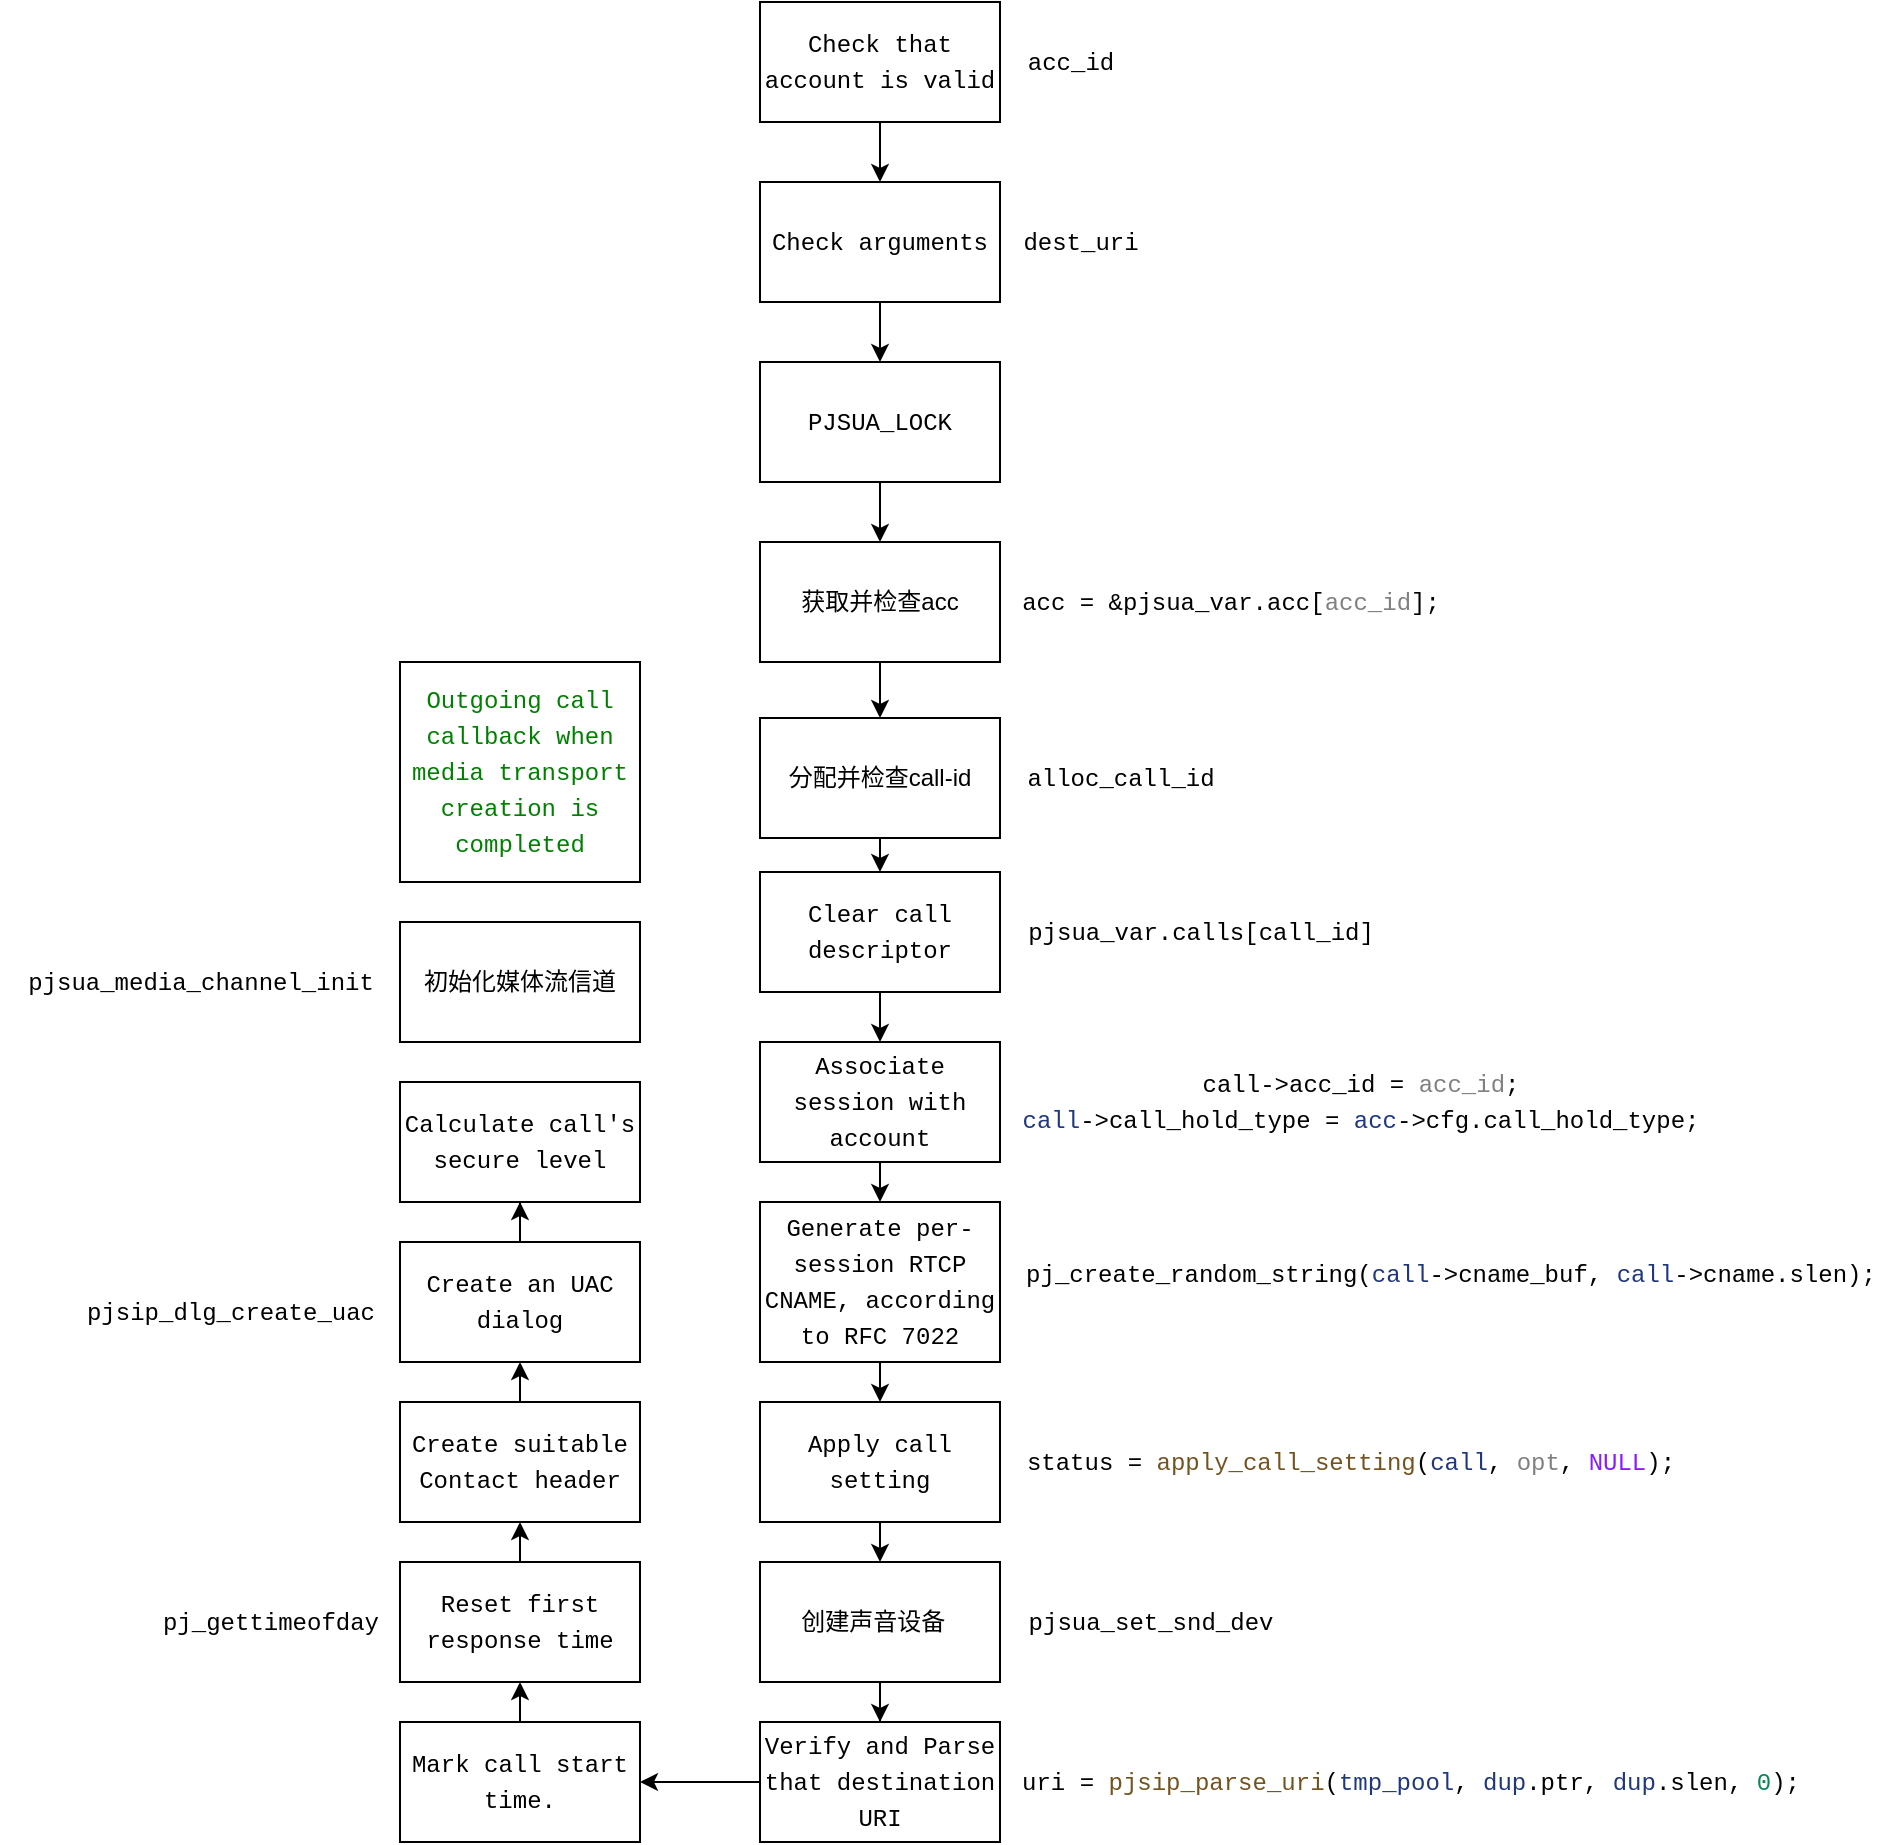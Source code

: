 <mxfile version="23.0.2" type="device">
  <diagram name="第 1 页" id="1MJY-K0O8pv3mbvC8SUG">
    <mxGraphModel dx="2998" dy="1113" grid="1" gridSize="10" guides="1" tooltips="1" connect="1" arrows="1" fold="1" page="1" pageScale="1" pageWidth="827" pageHeight="1169" math="0" shadow="0">
      <root>
        <mxCell id="0" />
        <mxCell id="1" parent="0" />
        <mxCell id="N3EoBCBhOJMtYulJdJZf-1" style="edgeStyle=orthogonalEdgeStyle;rounded=0;orthogonalLoop=1;jettySize=auto;html=1;exitX=0.5;exitY=1;exitDx=0;exitDy=0;entryX=0.5;entryY=0;entryDx=0;entryDy=0;" edge="1" parent="1" source="N3EoBCBhOJMtYulJdJZf-2" target="N3EoBCBhOJMtYulJdJZf-4">
          <mxGeometry relative="1" as="geometry" />
        </mxCell>
        <mxCell id="N3EoBCBhOJMtYulJdJZf-2" value="&lt;div style=&quot;background-color: rgb(255, 255, 255); font-family: Menlo, Monaco, &amp;quot;Courier New&amp;quot;, monospace; line-height: 18px;&quot;&gt;Check that account is valid&lt;/div&gt;" style="rounded=0;whiteSpace=wrap;html=1;" vertex="1" parent="1">
          <mxGeometry x="330" y="90" width="120" height="60" as="geometry" />
        </mxCell>
        <mxCell id="N3EoBCBhOJMtYulJdJZf-3" value="" style="edgeStyle=orthogonalEdgeStyle;rounded=0;orthogonalLoop=1;jettySize=auto;html=1;" edge="1" parent="1" source="N3EoBCBhOJMtYulJdJZf-4" target="N3EoBCBhOJMtYulJdJZf-8">
          <mxGeometry relative="1" as="geometry" />
        </mxCell>
        <mxCell id="N3EoBCBhOJMtYulJdJZf-4" value="&lt;div style=&quot;background-color: rgb(255, 255, 255); font-family: Menlo, Monaco, &amp;quot;Courier New&amp;quot;, monospace; line-height: 18px;&quot;&gt;Check arguments&lt;/div&gt;" style="rounded=0;whiteSpace=wrap;html=1;" vertex="1" parent="1">
          <mxGeometry x="330" y="180" width="120" height="60" as="geometry" />
        </mxCell>
        <mxCell id="N3EoBCBhOJMtYulJdJZf-5" value="&lt;div style=&quot;background-color: rgb(255, 255, 255); font-family: Menlo, Monaco, &amp;quot;Courier New&amp;quot;, monospace; line-height: 18px;&quot;&gt;acc_id&lt;/div&gt;" style="text;html=1;align=center;verticalAlign=middle;resizable=0;points=[];autosize=1;strokeColor=none;fillColor=none;" vertex="1" parent="1">
          <mxGeometry x="450" y="105" width="70" height="30" as="geometry" />
        </mxCell>
        <mxCell id="N3EoBCBhOJMtYulJdJZf-6" value="&lt;div style=&quot;background-color: rgb(255, 255, 255); font-family: Menlo, Monaco, &amp;quot;Courier New&amp;quot;, monospace; line-height: 18px;&quot;&gt;dest_uri&lt;/div&gt;" style="text;html=1;align=center;verticalAlign=middle;resizable=0;points=[];autosize=1;strokeColor=none;fillColor=none;" vertex="1" parent="1">
          <mxGeometry x="450" y="195" width="80" height="30" as="geometry" />
        </mxCell>
        <mxCell id="N3EoBCBhOJMtYulJdJZf-7" value="" style="edgeStyle=orthogonalEdgeStyle;rounded=0;orthogonalLoop=1;jettySize=auto;html=1;" edge="1" parent="1" source="N3EoBCBhOJMtYulJdJZf-8" target="N3EoBCBhOJMtYulJdJZf-10">
          <mxGeometry relative="1" as="geometry" />
        </mxCell>
        <mxCell id="N3EoBCBhOJMtYulJdJZf-8" value="&lt;div style=&quot;background-color: rgb(255, 255, 255); font-family: Menlo, Monaco, &amp;quot;Courier New&amp;quot;, monospace; line-height: 18px;&quot;&gt;PJSUA_LOCK&lt;/div&gt;" style="whiteSpace=wrap;html=1;rounded=0;" vertex="1" parent="1">
          <mxGeometry x="330" y="270" width="120" height="60" as="geometry" />
        </mxCell>
        <mxCell id="N3EoBCBhOJMtYulJdJZf-9" value="" style="edgeStyle=orthogonalEdgeStyle;rounded=0;orthogonalLoop=1;jettySize=auto;html=1;" edge="1" parent="1" source="N3EoBCBhOJMtYulJdJZf-10" target="N3EoBCBhOJMtYulJdJZf-13">
          <mxGeometry relative="1" as="geometry" />
        </mxCell>
        <mxCell id="N3EoBCBhOJMtYulJdJZf-10" value="获取并检查acc" style="rounded=0;whiteSpace=wrap;html=1;" vertex="1" parent="1">
          <mxGeometry x="330" y="360" width="120" height="60" as="geometry" />
        </mxCell>
        <mxCell id="N3EoBCBhOJMtYulJdJZf-11" value="&lt;div style=&quot;background-color: rgb(255, 255, 255); font-family: Menlo, Monaco, &amp;quot;Courier New&amp;quot;, monospace; line-height: 18px;&quot;&gt;acc = &amp;amp;pjsua_var.acc[&lt;span style=&quot;color: #808080;&quot;&gt;acc_id&lt;/span&gt;];&lt;/div&gt;" style="text;html=1;align=center;verticalAlign=middle;resizable=0;points=[];autosize=1;strokeColor=none;fillColor=none;" vertex="1" parent="1">
          <mxGeometry x="450" y="375" width="230" height="30" as="geometry" />
        </mxCell>
        <mxCell id="N3EoBCBhOJMtYulJdJZf-12" style="edgeStyle=orthogonalEdgeStyle;rounded=0;orthogonalLoop=1;jettySize=auto;html=1;exitX=0.5;exitY=1;exitDx=0;exitDy=0;entryX=0.5;entryY=0;entryDx=0;entryDy=0;" edge="1" parent="1" source="N3EoBCBhOJMtYulJdJZf-13" target="N3EoBCBhOJMtYulJdJZf-16">
          <mxGeometry relative="1" as="geometry" />
        </mxCell>
        <mxCell id="N3EoBCBhOJMtYulJdJZf-13" value="分配并检查call-id" style="rounded=0;whiteSpace=wrap;html=1;" vertex="1" parent="1">
          <mxGeometry x="330" y="448" width="120" height="60" as="geometry" />
        </mxCell>
        <mxCell id="N3EoBCBhOJMtYulJdJZf-14" value="&lt;div style=&quot;background-color: rgb(255, 255, 255); font-family: Menlo, Monaco, &amp;quot;Courier New&amp;quot;, monospace; line-height: 18px;&quot;&gt;alloc_call_id&lt;/div&gt;" style="text;html=1;align=center;verticalAlign=middle;resizable=0;points=[];autosize=1;strokeColor=none;fillColor=none;" vertex="1" parent="1">
          <mxGeometry x="450" y="463" width="120" height="30" as="geometry" />
        </mxCell>
        <mxCell id="N3EoBCBhOJMtYulJdJZf-15" style="edgeStyle=orthogonalEdgeStyle;rounded=0;orthogonalLoop=1;jettySize=auto;html=1;exitX=0.5;exitY=1;exitDx=0;exitDy=0;entryX=0.5;entryY=0;entryDx=0;entryDy=0;" edge="1" parent="1" source="N3EoBCBhOJMtYulJdJZf-16" target="N3EoBCBhOJMtYulJdJZf-19">
          <mxGeometry relative="1" as="geometry" />
        </mxCell>
        <mxCell id="N3EoBCBhOJMtYulJdJZf-16" value="&lt;div style=&quot;background-color: rgb(255, 255, 255); font-family: Menlo, Monaco, &amp;quot;Courier New&amp;quot;, monospace; line-height: 18px;&quot;&gt;Clear call descriptor&lt;/div&gt;" style="rounded=0;whiteSpace=wrap;html=1;" vertex="1" parent="1">
          <mxGeometry x="330" y="525" width="120" height="60" as="geometry" />
        </mxCell>
        <mxCell id="N3EoBCBhOJMtYulJdJZf-17" value="&lt;div style=&quot;background-color: rgb(255, 255, 255); font-family: Menlo, Monaco, &amp;quot;Courier New&amp;quot;, monospace; line-height: 18px;&quot;&gt;pjsua_var.calls[call_id]&lt;br&gt;&lt;/div&gt;" style="text;html=1;align=center;verticalAlign=middle;resizable=0;points=[];autosize=1;strokeColor=none;fillColor=none;" vertex="1" parent="1">
          <mxGeometry x="450" y="540" width="200" height="30" as="geometry" />
        </mxCell>
        <mxCell id="N3EoBCBhOJMtYulJdJZf-18" style="edgeStyle=orthogonalEdgeStyle;rounded=0;orthogonalLoop=1;jettySize=auto;html=1;exitX=0.5;exitY=1;exitDx=0;exitDy=0;entryX=0.5;entryY=0;entryDx=0;entryDy=0;" edge="1" parent="1" source="N3EoBCBhOJMtYulJdJZf-19" target="N3EoBCBhOJMtYulJdJZf-22">
          <mxGeometry relative="1" as="geometry" />
        </mxCell>
        <mxCell id="N3EoBCBhOJMtYulJdJZf-19" value="&lt;div style=&quot;background-color: rgb(255, 255, 255); font-family: Menlo, Monaco, &amp;quot;Courier New&amp;quot;, monospace; line-height: 18px;&quot;&gt;Associate session with account&lt;/div&gt;" style="rounded=0;whiteSpace=wrap;html=1;" vertex="1" parent="1">
          <mxGeometry x="330" y="610" width="120" height="60" as="geometry" />
        </mxCell>
        <mxCell id="N3EoBCBhOJMtYulJdJZf-20" value="&lt;div style=&quot;background-color: rgb(255, 255, 255); font-family: Menlo, Monaco, &amp;quot;Courier New&amp;quot;, monospace; line-height: 18px;&quot;&gt;&lt;div&gt;call-&amp;gt;acc_id = &lt;span style=&quot;color: #808080;&quot;&gt;acc_id&lt;/span&gt;;&lt;/div&gt;&lt;div&gt;    &lt;span style=&quot;color: #1f377f;&quot;&gt;call&lt;/span&gt;-&amp;gt;call_hold_type = &lt;span style=&quot;color: #1f377f;&quot;&gt;acc&lt;/span&gt;-&amp;gt;cfg.call_hold_type;&lt;/div&gt;&lt;/div&gt;" style="text;html=1;align=center;verticalAlign=middle;resizable=0;points=[];autosize=1;strokeColor=none;fillColor=none;" vertex="1" parent="1">
          <mxGeometry x="450" y="615" width="360" height="50" as="geometry" />
        </mxCell>
        <mxCell id="N3EoBCBhOJMtYulJdJZf-21" style="edgeStyle=orthogonalEdgeStyle;rounded=0;orthogonalLoop=1;jettySize=auto;html=1;exitX=0.5;exitY=1;exitDx=0;exitDy=0;entryX=0.5;entryY=0;entryDx=0;entryDy=0;" edge="1" parent="1" source="N3EoBCBhOJMtYulJdJZf-22" target="N3EoBCBhOJMtYulJdJZf-25">
          <mxGeometry relative="1" as="geometry" />
        </mxCell>
        <mxCell id="N3EoBCBhOJMtYulJdJZf-22" value="&lt;div style=&quot;background-color: rgb(255, 255, 255); font-family: Menlo, Monaco, &amp;quot;Courier New&amp;quot;, monospace; line-height: 18px;&quot;&gt;Generate per-session RTCP CNAME, according to RFC 7022&lt;/div&gt;" style="rounded=0;whiteSpace=wrap;html=1;" vertex="1" parent="1">
          <mxGeometry x="330" y="690" width="120" height="80" as="geometry" />
        </mxCell>
        <mxCell id="N3EoBCBhOJMtYulJdJZf-23" value="&lt;div style=&quot;background-color: rgb(255, 255, 255); font-family: Menlo, Monaco, &amp;quot;Courier New&amp;quot;, monospace; line-height: 18px;&quot;&gt;&lt;div&gt;    pj_create_random_string(&lt;span style=&quot;color: #1f377f;&quot;&gt;call&lt;/span&gt;-&amp;gt;cname_buf, &lt;span style=&quot;color: #1f377f;&quot;&gt;call&lt;/span&gt;-&amp;gt;cname.slen);&lt;/div&gt;&lt;br&gt;&lt;/div&gt;" style="text;html=1;align=center;verticalAlign=middle;resizable=0;points=[];autosize=1;strokeColor=none;fillColor=none;" vertex="1" parent="1">
          <mxGeometry x="450" y="710" width="450" height="50" as="geometry" />
        </mxCell>
        <mxCell id="N3EoBCBhOJMtYulJdJZf-24" style="edgeStyle=orthogonalEdgeStyle;rounded=0;orthogonalLoop=1;jettySize=auto;html=1;exitX=0.5;exitY=1;exitDx=0;exitDy=0;entryX=0.5;entryY=0;entryDx=0;entryDy=0;" edge="1" parent="1" source="N3EoBCBhOJMtYulJdJZf-25" target="N3EoBCBhOJMtYulJdJZf-28">
          <mxGeometry relative="1" as="geometry" />
        </mxCell>
        <mxCell id="N3EoBCBhOJMtYulJdJZf-25" value="&lt;div style=&quot;background-color: rgb(255, 255, 255); font-family: Menlo, Monaco, &amp;quot;Courier New&amp;quot;, monospace; line-height: 18px;&quot;&gt;Apply call setting&lt;/div&gt;" style="rounded=0;whiteSpace=wrap;html=1;" vertex="1" parent="1">
          <mxGeometry x="330" y="790" width="120" height="60" as="geometry" />
        </mxCell>
        <mxCell id="N3EoBCBhOJMtYulJdJZf-26" value="&lt;div style=&quot;background-color: rgb(255, 255, 255); font-family: Menlo, Monaco, &amp;quot;Courier New&amp;quot;, monospace; line-height: 18px;&quot;&gt;status = &lt;span style=&quot;color: #74531f;&quot;&gt;apply_call_setting&lt;/span&gt;(&lt;span style=&quot;color: #1f377f;&quot;&gt;call&lt;/span&gt;, &lt;span style=&quot;color: #808080;&quot;&gt;opt&lt;/span&gt;, &lt;span style=&quot;color: #8a1bff;&quot;&gt;NULL&lt;/span&gt;);&lt;/div&gt;" style="text;html=1;align=center;verticalAlign=middle;resizable=0;points=[];autosize=1;strokeColor=none;fillColor=none;" vertex="1" parent="1">
          <mxGeometry x="450" y="805" width="350" height="30" as="geometry" />
        </mxCell>
        <mxCell id="N3EoBCBhOJMtYulJdJZf-27" value="" style="edgeStyle=orthogonalEdgeStyle;rounded=0;orthogonalLoop=1;jettySize=auto;html=1;" edge="1" parent="1" source="N3EoBCBhOJMtYulJdJZf-28" target="N3EoBCBhOJMtYulJdJZf-31">
          <mxGeometry relative="1" as="geometry" />
        </mxCell>
        <mxCell id="N3EoBCBhOJMtYulJdJZf-28" value="创建声音设备&amp;nbsp;&amp;nbsp;" style="rounded=0;whiteSpace=wrap;html=1;" vertex="1" parent="1">
          <mxGeometry x="330" y="870" width="120" height="60" as="geometry" />
        </mxCell>
        <mxCell id="N3EoBCBhOJMtYulJdJZf-29" value="&lt;div style=&quot;background-color: rgb(255, 255, 255); font-family: Menlo, Monaco, &amp;quot;Courier New&amp;quot;, monospace; line-height: 18px;&quot;&gt;pjsua_set_snd_dev&lt;/div&gt;" style="text;html=1;align=center;verticalAlign=middle;resizable=0;points=[];autosize=1;strokeColor=none;fillColor=none;" vertex="1" parent="1">
          <mxGeometry x="450" y="885" width="150" height="30" as="geometry" />
        </mxCell>
        <mxCell id="N3EoBCBhOJMtYulJdJZf-30" value="" style="edgeStyle=orthogonalEdgeStyle;rounded=0;orthogonalLoop=1;jettySize=auto;html=1;" edge="1" parent="1" source="N3EoBCBhOJMtYulJdJZf-31" target="N3EoBCBhOJMtYulJdJZf-34">
          <mxGeometry relative="1" as="geometry" />
        </mxCell>
        <mxCell id="N3EoBCBhOJMtYulJdJZf-31" value="&lt;div style=&quot;background-color: rgb(255, 255, 255); font-family: Menlo, Monaco, &amp;quot;Courier New&amp;quot;, monospace; line-height: 18px;&quot;&gt;Verify and Parse that destination URI &lt;/div&gt;" style="rounded=0;whiteSpace=wrap;html=1;" vertex="1" parent="1">
          <mxGeometry x="330" y="950" width="120" height="60" as="geometry" />
        </mxCell>
        <mxCell id="N3EoBCBhOJMtYulJdJZf-32" value="&lt;div style=&quot;background-color: rgb(255, 255, 255); font-family: Menlo, Monaco, &amp;quot;Courier New&amp;quot;, monospace; line-height: 18px;&quot;&gt;uri = &lt;span style=&quot;color: #74531f;&quot;&gt;pjsip_parse_uri&lt;/span&gt;(&lt;span style=&quot;color: #1f377f;&quot;&gt;tmp_pool&lt;/span&gt;, &lt;span style=&quot;color: #1f377f;&quot;&gt;dup&lt;/span&gt;.ptr, &lt;span style=&quot;color: #1f377f;&quot;&gt;dup&lt;/span&gt;.slen, &lt;span style=&quot;color: #098658;&quot;&gt;0&lt;/span&gt;);&lt;/div&gt;" style="text;html=1;align=center;verticalAlign=middle;resizable=0;points=[];autosize=1;strokeColor=none;fillColor=none;" vertex="1" parent="1">
          <mxGeometry x="450" y="965" width="410" height="30" as="geometry" />
        </mxCell>
        <mxCell id="N3EoBCBhOJMtYulJdJZf-33" style="edgeStyle=orthogonalEdgeStyle;rounded=0;orthogonalLoop=1;jettySize=auto;html=1;exitX=0.5;exitY=0;exitDx=0;exitDy=0;entryX=0.5;entryY=1;entryDx=0;entryDy=0;" edge="1" parent="1" source="N3EoBCBhOJMtYulJdJZf-34" target="N3EoBCBhOJMtYulJdJZf-36">
          <mxGeometry relative="1" as="geometry" />
        </mxCell>
        <mxCell id="N3EoBCBhOJMtYulJdJZf-34" value="&lt;div style=&quot;background-color: rgb(255, 255, 255); font-family: Menlo, Monaco, &amp;quot;Courier New&amp;quot;, monospace; line-height: 18px;&quot;&gt;Mark call start time.&lt;/div&gt;" style="rounded=0;whiteSpace=wrap;html=1;" vertex="1" parent="1">
          <mxGeometry x="150" y="950" width="120" height="60" as="geometry" />
        </mxCell>
        <mxCell id="N3EoBCBhOJMtYulJdJZf-35" style="edgeStyle=orthogonalEdgeStyle;rounded=0;orthogonalLoop=1;jettySize=auto;html=1;exitX=0.5;exitY=0;exitDx=0;exitDy=0;entryX=0.5;entryY=1;entryDx=0;entryDy=0;" edge="1" parent="1" source="N3EoBCBhOJMtYulJdJZf-36" target="N3EoBCBhOJMtYulJdJZf-39">
          <mxGeometry relative="1" as="geometry" />
        </mxCell>
        <mxCell id="N3EoBCBhOJMtYulJdJZf-36" value="&lt;div style=&quot;background-color: rgb(255, 255, 255); font-family: Menlo, Monaco, &amp;quot;Courier New&amp;quot;, monospace; line-height: 18px;&quot;&gt;Reset first response time&lt;/div&gt;" style="rounded=0;whiteSpace=wrap;html=1;" vertex="1" parent="1">
          <mxGeometry x="150" y="870" width="120" height="60" as="geometry" />
        </mxCell>
        <mxCell id="N3EoBCBhOJMtYulJdJZf-37" value="&lt;div style=&quot;background-color: rgb(255, 255, 255); font-family: Menlo, Monaco, &amp;quot;Courier New&amp;quot;, monospace; line-height: 18px;&quot;&gt;pj_gettimeofday&lt;/div&gt;" style="text;html=1;align=center;verticalAlign=middle;resizable=0;points=[];autosize=1;strokeColor=none;fillColor=none;" vertex="1" parent="1">
          <mxGeometry x="20" y="885" width="130" height="30" as="geometry" />
        </mxCell>
        <mxCell id="N3EoBCBhOJMtYulJdJZf-38" style="edgeStyle=orthogonalEdgeStyle;rounded=0;orthogonalLoop=1;jettySize=auto;html=1;exitX=0.5;exitY=0;exitDx=0;exitDy=0;entryX=0.5;entryY=1;entryDx=0;entryDy=0;" edge="1" parent="1" source="N3EoBCBhOJMtYulJdJZf-39" target="N3EoBCBhOJMtYulJdJZf-41">
          <mxGeometry relative="1" as="geometry" />
        </mxCell>
        <mxCell id="N3EoBCBhOJMtYulJdJZf-39" value="&lt;div style=&quot;background-color: rgb(255, 255, 255); font-family: Menlo, Monaco, &amp;quot;Courier New&amp;quot;, monospace; line-height: 18px;&quot;&gt;Create suitable Contact header&lt;/div&gt;" style="rounded=0;whiteSpace=wrap;html=1;" vertex="1" parent="1">
          <mxGeometry x="150" y="790" width="120" height="60" as="geometry" />
        </mxCell>
        <mxCell id="N3EoBCBhOJMtYulJdJZf-40" value="" style="edgeStyle=orthogonalEdgeStyle;rounded=0;orthogonalLoop=1;jettySize=auto;html=1;" edge="1" parent="1" source="N3EoBCBhOJMtYulJdJZf-41" target="N3EoBCBhOJMtYulJdJZf-43">
          <mxGeometry relative="1" as="geometry" />
        </mxCell>
        <mxCell id="N3EoBCBhOJMtYulJdJZf-41" value="&lt;div style=&quot;background-color: rgb(255, 255, 255); font-family: Menlo, Monaco, &amp;quot;Courier New&amp;quot;, monospace; line-height: 18px;&quot;&gt;Create an UAC dialog&lt;/div&gt;" style="rounded=0;whiteSpace=wrap;html=1;" vertex="1" parent="1">
          <mxGeometry x="150" y="710" width="120" height="60" as="geometry" />
        </mxCell>
        <mxCell id="N3EoBCBhOJMtYulJdJZf-42" value="&lt;div style=&quot;background-color: rgb(255, 255, 255); font-family: Menlo, Monaco, &amp;quot;Courier New&amp;quot;, monospace; line-height: 18px;&quot;&gt;pjsip_dlg_create_uac&lt;/div&gt;" style="text;html=1;align=center;verticalAlign=middle;resizable=0;points=[];autosize=1;strokeColor=none;fillColor=none;" vertex="1" parent="1">
          <mxGeometry x="-20" y="730" width="170" height="30" as="geometry" />
        </mxCell>
        <mxCell id="N3EoBCBhOJMtYulJdJZf-43" value="&lt;div style=&quot;background-color: rgb(255, 255, 255); font-family: Menlo, Monaco, &amp;quot;Courier New&amp;quot;, monospace; line-height: 18px;&quot;&gt;Calculate call&#39;s secure level&lt;/div&gt;" style="whiteSpace=wrap;html=1;" vertex="1" parent="1">
          <mxGeometry x="150" y="630" width="120" height="60" as="geometry" />
        </mxCell>
        <mxCell id="N3EoBCBhOJMtYulJdJZf-44" value="初始化媒体流信道" style="whiteSpace=wrap;html=1;" vertex="1" parent="1">
          <mxGeometry x="150" y="550" width="120" height="60" as="geometry" />
        </mxCell>
        <mxCell id="N3EoBCBhOJMtYulJdJZf-45" value="&lt;div style=&quot;background-color: rgb(255, 255, 255); font-family: Menlo, Monaco, &amp;quot;Courier New&amp;quot;, monospace; line-height: 18px;&quot;&gt;pjsua_media_channel_init&lt;/div&gt;" style="text;html=1;align=center;verticalAlign=middle;resizable=0;points=[];autosize=1;strokeColor=none;fillColor=none;" vertex="1" parent="1">
          <mxGeometry x="-50" y="565" width="200" height="30" as="geometry" />
        </mxCell>
        <mxCell id="N3EoBCBhOJMtYulJdJZf-46" value="&lt;meta charset=&quot;utf-8&quot;&gt;&lt;div style=&quot;color: rgb(0, 0, 0); background-color: rgb(255, 255, 255); font-family: Menlo, Monaco, &amp;quot;Courier New&amp;quot;, monospace; font-weight: normal; font-size: 12px; line-height: 18px;&quot;&gt;&lt;div&gt;&lt;span style=&quot;color: #008000;&quot;&gt;Outgoing call callback when media transport creation is completed&lt;/span&gt;&lt;/div&gt;&lt;/div&gt;" style="whiteSpace=wrap;html=1;" vertex="1" parent="1">
          <mxGeometry x="150" y="420" width="120" height="110" as="geometry" />
        </mxCell>
      </root>
    </mxGraphModel>
  </diagram>
</mxfile>
